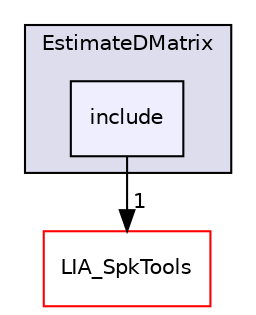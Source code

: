 digraph "LIA_SpkDet/EstimateDMatrix/include" {
  compound=true
  node [ fontsize="10", fontname="Helvetica"];
  edge [ labelfontsize="10", labelfontname="Helvetica"];
  subgraph clusterdir_e3c699a1687740b8a00974688c607010 {
    graph [ bgcolor="#ddddee", pencolor="black", label="EstimateDMatrix" fontname="Helvetica", fontsize="10", URL="dir_e3c699a1687740b8a00974688c607010.html"]
  dir_8d9ec0ea6046748acfdbd1000a605c2e [shape=box, label="include", style="filled", fillcolor="#eeeeff", pencolor="black", URL="dir_8d9ec0ea6046748acfdbd1000a605c2e.html"];
  }
  dir_7b9f40c7474acebf25e66f966c5b9c6a [shape=box label="LIA_SpkTools" fillcolor="white" style="filled" color="red" URL="dir_7b9f40c7474acebf25e66f966c5b9c6a.html"];
  dir_8d9ec0ea6046748acfdbd1000a605c2e->dir_7b9f40c7474acebf25e66f966c5b9c6a [headlabel="1", labeldistance=1.5 headhref="dir_000062_000110.html"];
}
